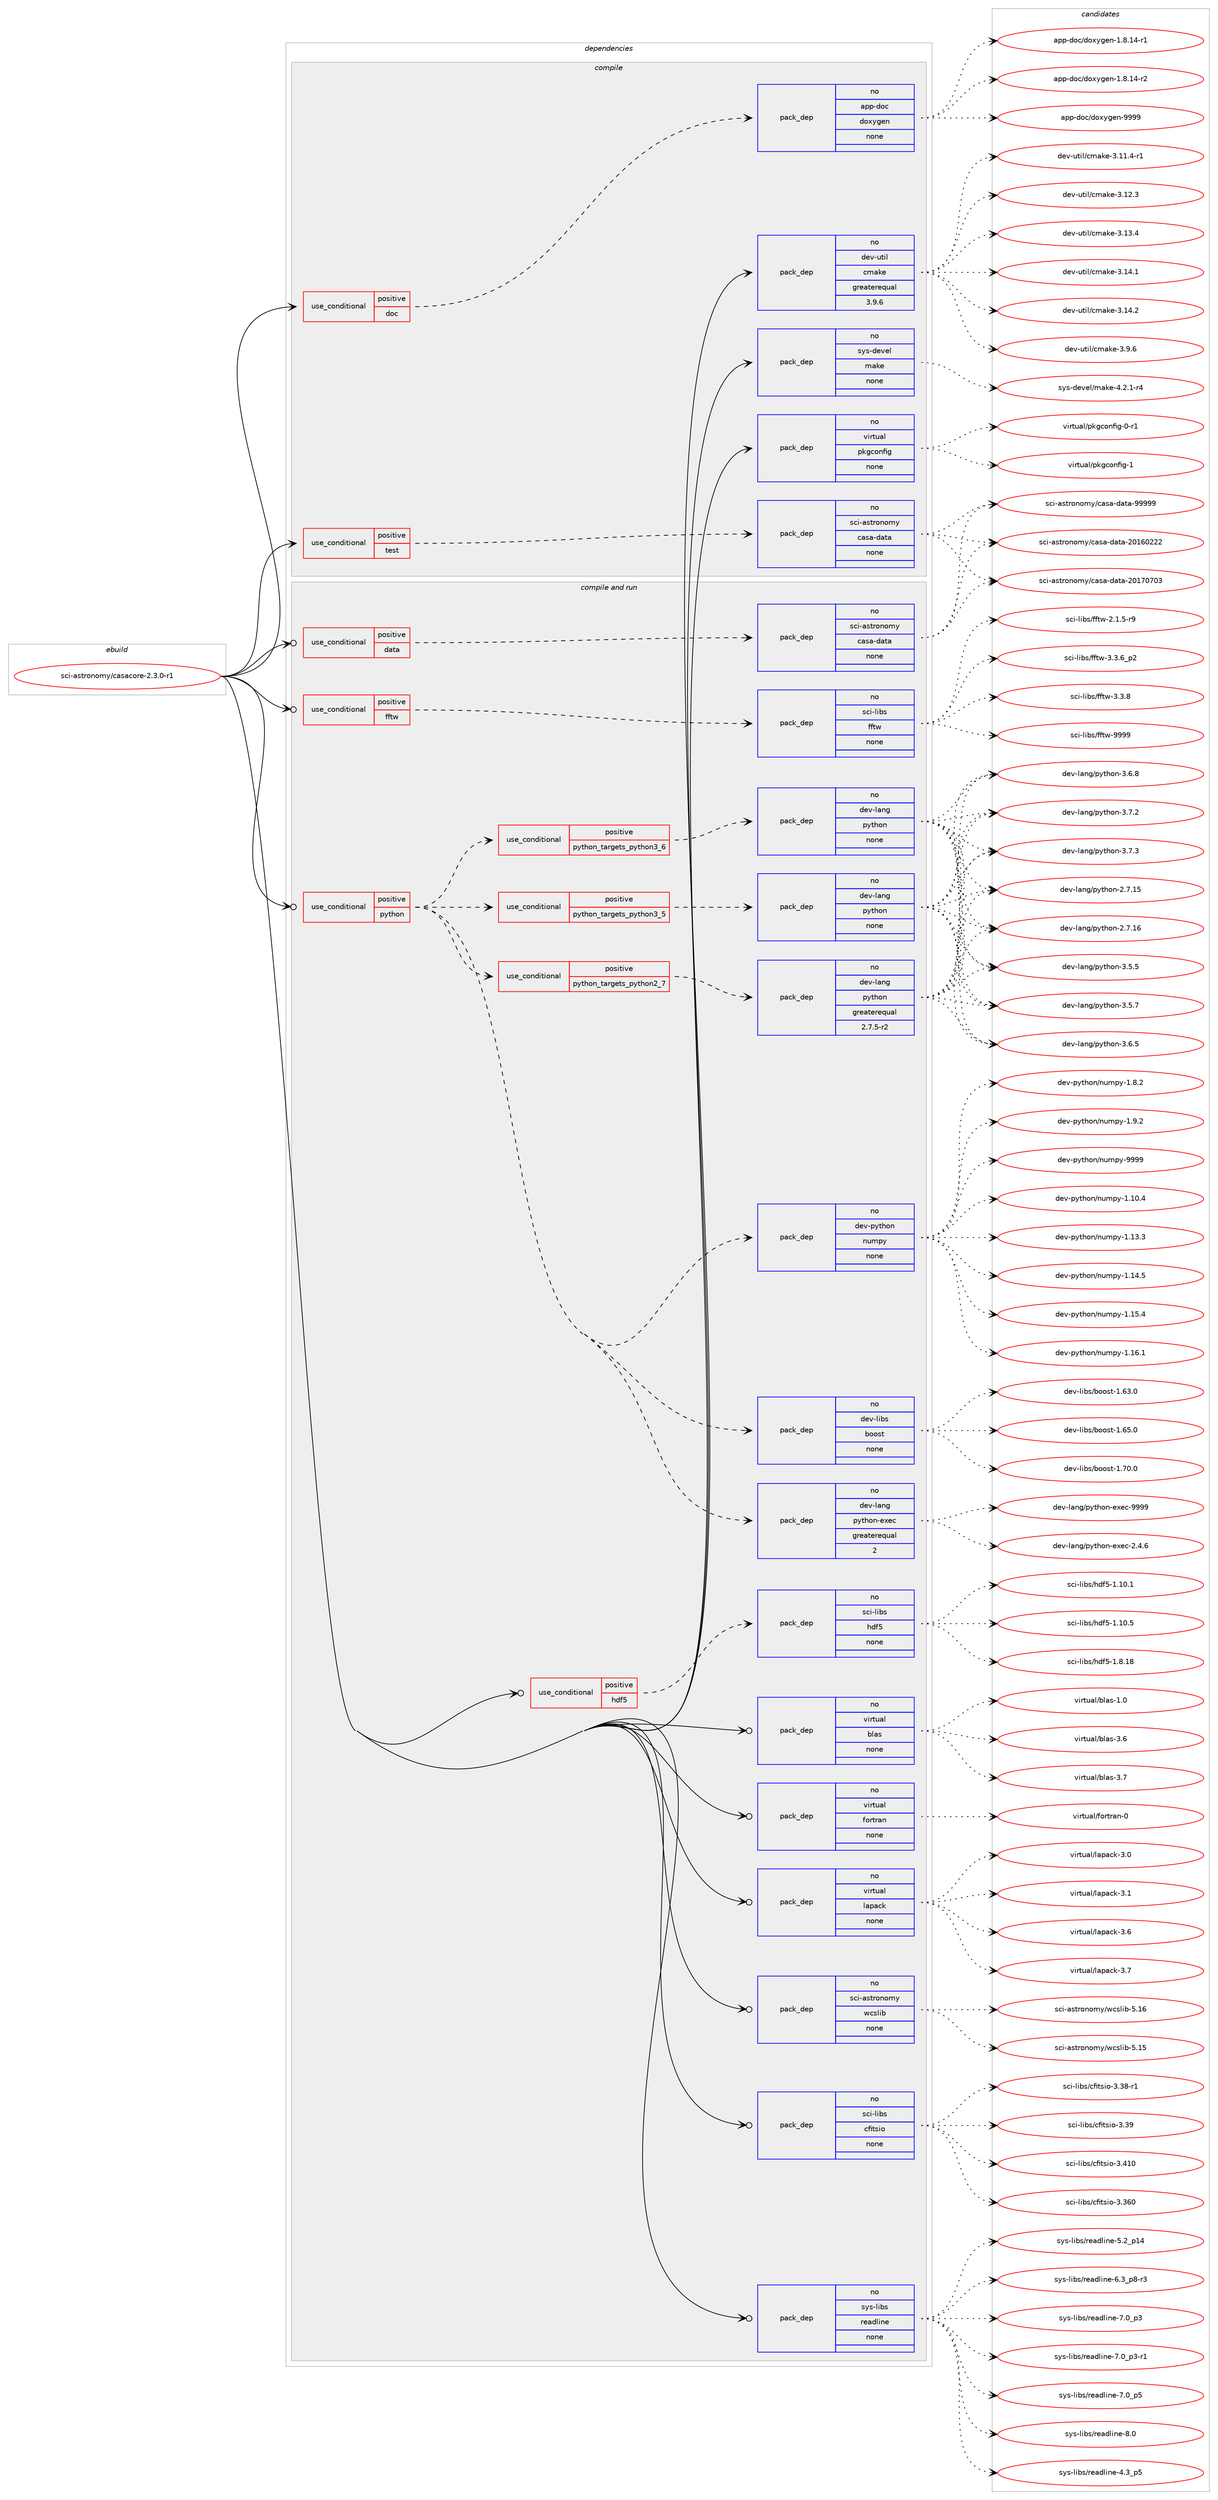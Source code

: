 digraph prolog {

# *************
# Graph options
# *************

newrank=true;
concentrate=true;
compound=true;
graph [rankdir=LR,fontname=Helvetica,fontsize=10,ranksep=1.5];#, ranksep=2.5, nodesep=0.2];
edge  [arrowhead=vee];
node  [fontname=Helvetica,fontsize=10];

# **********
# The ebuild
# **********

subgraph cluster_leftcol {
color=gray;
rank=same;
label=<<i>ebuild</i>>;
id [label="sci-astronomy/casacore-2.3.0-r1", color=red, width=4, href="../sci-astronomy/casacore-2.3.0-r1.svg"];
}

# ****************
# The dependencies
# ****************

subgraph cluster_midcol {
color=gray;
label=<<i>dependencies</i>>;
subgraph cluster_compile {
fillcolor="#eeeeee";
style=filled;
label=<<i>compile</i>>;
subgraph cond1194 {
dependency4735 [label=<<TABLE BORDER="0" CELLBORDER="1" CELLSPACING="0" CELLPADDING="4"><TR><TD ROWSPAN="3" CELLPADDING="10">use_conditional</TD></TR><TR><TD>positive</TD></TR><TR><TD>doc</TD></TR></TABLE>>, shape=none, color=red];
subgraph pack3468 {
dependency4736 [label=<<TABLE BORDER="0" CELLBORDER="1" CELLSPACING="0" CELLPADDING="4" WIDTH="220"><TR><TD ROWSPAN="6" CELLPADDING="30">pack_dep</TD></TR><TR><TD WIDTH="110">no</TD></TR><TR><TD>app-doc</TD></TR><TR><TD>doxygen</TD></TR><TR><TD>none</TD></TR><TR><TD></TD></TR></TABLE>>, shape=none, color=blue];
}
dependency4735:e -> dependency4736:w [weight=20,style="dashed",arrowhead="vee"];
}
id:e -> dependency4735:w [weight=20,style="solid",arrowhead="vee"];
subgraph cond1195 {
dependency4737 [label=<<TABLE BORDER="0" CELLBORDER="1" CELLSPACING="0" CELLPADDING="4"><TR><TD ROWSPAN="3" CELLPADDING="10">use_conditional</TD></TR><TR><TD>positive</TD></TR><TR><TD>test</TD></TR></TABLE>>, shape=none, color=red];
subgraph pack3469 {
dependency4738 [label=<<TABLE BORDER="0" CELLBORDER="1" CELLSPACING="0" CELLPADDING="4" WIDTH="220"><TR><TD ROWSPAN="6" CELLPADDING="30">pack_dep</TD></TR><TR><TD WIDTH="110">no</TD></TR><TR><TD>sci-astronomy</TD></TR><TR><TD>casa-data</TD></TR><TR><TD>none</TD></TR><TR><TD></TD></TR></TABLE>>, shape=none, color=blue];
}
dependency4737:e -> dependency4738:w [weight=20,style="dashed",arrowhead="vee"];
}
id:e -> dependency4737:w [weight=20,style="solid",arrowhead="vee"];
subgraph pack3470 {
dependency4739 [label=<<TABLE BORDER="0" CELLBORDER="1" CELLSPACING="0" CELLPADDING="4" WIDTH="220"><TR><TD ROWSPAN="6" CELLPADDING="30">pack_dep</TD></TR><TR><TD WIDTH="110">no</TD></TR><TR><TD>dev-util</TD></TR><TR><TD>cmake</TD></TR><TR><TD>greaterequal</TD></TR><TR><TD>3.9.6</TD></TR></TABLE>>, shape=none, color=blue];
}
id:e -> dependency4739:w [weight=20,style="solid",arrowhead="vee"];
subgraph pack3471 {
dependency4740 [label=<<TABLE BORDER="0" CELLBORDER="1" CELLSPACING="0" CELLPADDING="4" WIDTH="220"><TR><TD ROWSPAN="6" CELLPADDING="30">pack_dep</TD></TR><TR><TD WIDTH="110">no</TD></TR><TR><TD>sys-devel</TD></TR><TR><TD>make</TD></TR><TR><TD>none</TD></TR><TR><TD></TD></TR></TABLE>>, shape=none, color=blue];
}
id:e -> dependency4740:w [weight=20,style="solid",arrowhead="vee"];
subgraph pack3472 {
dependency4741 [label=<<TABLE BORDER="0" CELLBORDER="1" CELLSPACING="0" CELLPADDING="4" WIDTH="220"><TR><TD ROWSPAN="6" CELLPADDING="30">pack_dep</TD></TR><TR><TD WIDTH="110">no</TD></TR><TR><TD>virtual</TD></TR><TR><TD>pkgconfig</TD></TR><TR><TD>none</TD></TR><TR><TD></TD></TR></TABLE>>, shape=none, color=blue];
}
id:e -> dependency4741:w [weight=20,style="solid",arrowhead="vee"];
}
subgraph cluster_compileandrun {
fillcolor="#eeeeee";
style=filled;
label=<<i>compile and run</i>>;
subgraph cond1196 {
dependency4742 [label=<<TABLE BORDER="0" CELLBORDER="1" CELLSPACING="0" CELLPADDING="4"><TR><TD ROWSPAN="3" CELLPADDING="10">use_conditional</TD></TR><TR><TD>positive</TD></TR><TR><TD>data</TD></TR></TABLE>>, shape=none, color=red];
subgraph pack3473 {
dependency4743 [label=<<TABLE BORDER="0" CELLBORDER="1" CELLSPACING="0" CELLPADDING="4" WIDTH="220"><TR><TD ROWSPAN="6" CELLPADDING="30">pack_dep</TD></TR><TR><TD WIDTH="110">no</TD></TR><TR><TD>sci-astronomy</TD></TR><TR><TD>casa-data</TD></TR><TR><TD>none</TD></TR><TR><TD></TD></TR></TABLE>>, shape=none, color=blue];
}
dependency4742:e -> dependency4743:w [weight=20,style="dashed",arrowhead="vee"];
}
id:e -> dependency4742:w [weight=20,style="solid",arrowhead="odotvee"];
subgraph cond1197 {
dependency4744 [label=<<TABLE BORDER="0" CELLBORDER="1" CELLSPACING="0" CELLPADDING="4"><TR><TD ROWSPAN="3" CELLPADDING="10">use_conditional</TD></TR><TR><TD>positive</TD></TR><TR><TD>fftw</TD></TR></TABLE>>, shape=none, color=red];
subgraph pack3474 {
dependency4745 [label=<<TABLE BORDER="0" CELLBORDER="1" CELLSPACING="0" CELLPADDING="4" WIDTH="220"><TR><TD ROWSPAN="6" CELLPADDING="30">pack_dep</TD></TR><TR><TD WIDTH="110">no</TD></TR><TR><TD>sci-libs</TD></TR><TR><TD>fftw</TD></TR><TR><TD>none</TD></TR><TR><TD></TD></TR></TABLE>>, shape=none, color=blue];
}
dependency4744:e -> dependency4745:w [weight=20,style="dashed",arrowhead="vee"];
}
id:e -> dependency4744:w [weight=20,style="solid",arrowhead="odotvee"];
subgraph cond1198 {
dependency4746 [label=<<TABLE BORDER="0" CELLBORDER="1" CELLSPACING="0" CELLPADDING="4"><TR><TD ROWSPAN="3" CELLPADDING="10">use_conditional</TD></TR><TR><TD>positive</TD></TR><TR><TD>hdf5</TD></TR></TABLE>>, shape=none, color=red];
subgraph pack3475 {
dependency4747 [label=<<TABLE BORDER="0" CELLBORDER="1" CELLSPACING="0" CELLPADDING="4" WIDTH="220"><TR><TD ROWSPAN="6" CELLPADDING="30">pack_dep</TD></TR><TR><TD WIDTH="110">no</TD></TR><TR><TD>sci-libs</TD></TR><TR><TD>hdf5</TD></TR><TR><TD>none</TD></TR><TR><TD></TD></TR></TABLE>>, shape=none, color=blue];
}
dependency4746:e -> dependency4747:w [weight=20,style="dashed",arrowhead="vee"];
}
id:e -> dependency4746:w [weight=20,style="solid",arrowhead="odotvee"];
subgraph cond1199 {
dependency4748 [label=<<TABLE BORDER="0" CELLBORDER="1" CELLSPACING="0" CELLPADDING="4"><TR><TD ROWSPAN="3" CELLPADDING="10">use_conditional</TD></TR><TR><TD>positive</TD></TR><TR><TD>python</TD></TR></TABLE>>, shape=none, color=red];
subgraph cond1200 {
dependency4749 [label=<<TABLE BORDER="0" CELLBORDER="1" CELLSPACING="0" CELLPADDING="4"><TR><TD ROWSPAN="3" CELLPADDING="10">use_conditional</TD></TR><TR><TD>positive</TD></TR><TR><TD>python_targets_python2_7</TD></TR></TABLE>>, shape=none, color=red];
subgraph pack3476 {
dependency4750 [label=<<TABLE BORDER="0" CELLBORDER="1" CELLSPACING="0" CELLPADDING="4" WIDTH="220"><TR><TD ROWSPAN="6" CELLPADDING="30">pack_dep</TD></TR><TR><TD WIDTH="110">no</TD></TR><TR><TD>dev-lang</TD></TR><TR><TD>python</TD></TR><TR><TD>greaterequal</TD></TR><TR><TD>2.7.5-r2</TD></TR></TABLE>>, shape=none, color=blue];
}
dependency4749:e -> dependency4750:w [weight=20,style="dashed",arrowhead="vee"];
}
dependency4748:e -> dependency4749:w [weight=20,style="dashed",arrowhead="vee"];
subgraph cond1201 {
dependency4751 [label=<<TABLE BORDER="0" CELLBORDER="1" CELLSPACING="0" CELLPADDING="4"><TR><TD ROWSPAN="3" CELLPADDING="10">use_conditional</TD></TR><TR><TD>positive</TD></TR><TR><TD>python_targets_python3_5</TD></TR></TABLE>>, shape=none, color=red];
subgraph pack3477 {
dependency4752 [label=<<TABLE BORDER="0" CELLBORDER="1" CELLSPACING="0" CELLPADDING="4" WIDTH="220"><TR><TD ROWSPAN="6" CELLPADDING="30">pack_dep</TD></TR><TR><TD WIDTH="110">no</TD></TR><TR><TD>dev-lang</TD></TR><TR><TD>python</TD></TR><TR><TD>none</TD></TR><TR><TD></TD></TR></TABLE>>, shape=none, color=blue];
}
dependency4751:e -> dependency4752:w [weight=20,style="dashed",arrowhead="vee"];
}
dependency4748:e -> dependency4751:w [weight=20,style="dashed",arrowhead="vee"];
subgraph cond1202 {
dependency4753 [label=<<TABLE BORDER="0" CELLBORDER="1" CELLSPACING="0" CELLPADDING="4"><TR><TD ROWSPAN="3" CELLPADDING="10">use_conditional</TD></TR><TR><TD>positive</TD></TR><TR><TD>python_targets_python3_6</TD></TR></TABLE>>, shape=none, color=red];
subgraph pack3478 {
dependency4754 [label=<<TABLE BORDER="0" CELLBORDER="1" CELLSPACING="0" CELLPADDING="4" WIDTH="220"><TR><TD ROWSPAN="6" CELLPADDING="30">pack_dep</TD></TR><TR><TD WIDTH="110">no</TD></TR><TR><TD>dev-lang</TD></TR><TR><TD>python</TD></TR><TR><TD>none</TD></TR><TR><TD></TD></TR></TABLE>>, shape=none, color=blue];
}
dependency4753:e -> dependency4754:w [weight=20,style="dashed",arrowhead="vee"];
}
dependency4748:e -> dependency4753:w [weight=20,style="dashed",arrowhead="vee"];
subgraph pack3479 {
dependency4755 [label=<<TABLE BORDER="0" CELLBORDER="1" CELLSPACING="0" CELLPADDING="4" WIDTH="220"><TR><TD ROWSPAN="6" CELLPADDING="30">pack_dep</TD></TR><TR><TD WIDTH="110">no</TD></TR><TR><TD>dev-lang</TD></TR><TR><TD>python-exec</TD></TR><TR><TD>greaterequal</TD></TR><TR><TD>2</TD></TR></TABLE>>, shape=none, color=blue];
}
dependency4748:e -> dependency4755:w [weight=20,style="dashed",arrowhead="vee"];
subgraph pack3480 {
dependency4756 [label=<<TABLE BORDER="0" CELLBORDER="1" CELLSPACING="0" CELLPADDING="4" WIDTH="220"><TR><TD ROWSPAN="6" CELLPADDING="30">pack_dep</TD></TR><TR><TD WIDTH="110">no</TD></TR><TR><TD>dev-libs</TD></TR><TR><TD>boost</TD></TR><TR><TD>none</TD></TR><TR><TD></TD></TR></TABLE>>, shape=none, color=blue];
}
dependency4748:e -> dependency4756:w [weight=20,style="dashed",arrowhead="vee"];
subgraph pack3481 {
dependency4757 [label=<<TABLE BORDER="0" CELLBORDER="1" CELLSPACING="0" CELLPADDING="4" WIDTH="220"><TR><TD ROWSPAN="6" CELLPADDING="30">pack_dep</TD></TR><TR><TD WIDTH="110">no</TD></TR><TR><TD>dev-python</TD></TR><TR><TD>numpy</TD></TR><TR><TD>none</TD></TR><TR><TD></TD></TR></TABLE>>, shape=none, color=blue];
}
dependency4748:e -> dependency4757:w [weight=20,style="dashed",arrowhead="vee"];
}
id:e -> dependency4748:w [weight=20,style="solid",arrowhead="odotvee"];
subgraph pack3482 {
dependency4758 [label=<<TABLE BORDER="0" CELLBORDER="1" CELLSPACING="0" CELLPADDING="4" WIDTH="220"><TR><TD ROWSPAN="6" CELLPADDING="30">pack_dep</TD></TR><TR><TD WIDTH="110">no</TD></TR><TR><TD>sci-astronomy</TD></TR><TR><TD>wcslib</TD></TR><TR><TD>none</TD></TR><TR><TD></TD></TR></TABLE>>, shape=none, color=blue];
}
id:e -> dependency4758:w [weight=20,style="solid",arrowhead="odotvee"];
subgraph pack3483 {
dependency4759 [label=<<TABLE BORDER="0" CELLBORDER="1" CELLSPACING="0" CELLPADDING="4" WIDTH="220"><TR><TD ROWSPAN="6" CELLPADDING="30">pack_dep</TD></TR><TR><TD WIDTH="110">no</TD></TR><TR><TD>sci-libs</TD></TR><TR><TD>cfitsio</TD></TR><TR><TD>none</TD></TR><TR><TD></TD></TR></TABLE>>, shape=none, color=blue];
}
id:e -> dependency4759:w [weight=20,style="solid",arrowhead="odotvee"];
subgraph pack3484 {
dependency4760 [label=<<TABLE BORDER="0" CELLBORDER="1" CELLSPACING="0" CELLPADDING="4" WIDTH="220"><TR><TD ROWSPAN="6" CELLPADDING="30">pack_dep</TD></TR><TR><TD WIDTH="110">no</TD></TR><TR><TD>sys-libs</TD></TR><TR><TD>readline</TD></TR><TR><TD>none</TD></TR><TR><TD></TD></TR></TABLE>>, shape=none, color=blue];
}
id:e -> dependency4760:w [weight=20,style="solid",arrowhead="odotvee"];
subgraph pack3485 {
dependency4761 [label=<<TABLE BORDER="0" CELLBORDER="1" CELLSPACING="0" CELLPADDING="4" WIDTH="220"><TR><TD ROWSPAN="6" CELLPADDING="30">pack_dep</TD></TR><TR><TD WIDTH="110">no</TD></TR><TR><TD>virtual</TD></TR><TR><TD>blas</TD></TR><TR><TD>none</TD></TR><TR><TD></TD></TR></TABLE>>, shape=none, color=blue];
}
id:e -> dependency4761:w [weight=20,style="solid",arrowhead="odotvee"];
subgraph pack3486 {
dependency4762 [label=<<TABLE BORDER="0" CELLBORDER="1" CELLSPACING="0" CELLPADDING="4" WIDTH="220"><TR><TD ROWSPAN="6" CELLPADDING="30">pack_dep</TD></TR><TR><TD WIDTH="110">no</TD></TR><TR><TD>virtual</TD></TR><TR><TD>fortran</TD></TR><TR><TD>none</TD></TR><TR><TD></TD></TR></TABLE>>, shape=none, color=blue];
}
id:e -> dependency4762:w [weight=20,style="solid",arrowhead="odotvee"];
subgraph pack3487 {
dependency4763 [label=<<TABLE BORDER="0" CELLBORDER="1" CELLSPACING="0" CELLPADDING="4" WIDTH="220"><TR><TD ROWSPAN="6" CELLPADDING="30">pack_dep</TD></TR><TR><TD WIDTH="110">no</TD></TR><TR><TD>virtual</TD></TR><TR><TD>lapack</TD></TR><TR><TD>none</TD></TR><TR><TD></TD></TR></TABLE>>, shape=none, color=blue];
}
id:e -> dependency4763:w [weight=20,style="solid",arrowhead="odotvee"];
}
subgraph cluster_run {
fillcolor="#eeeeee";
style=filled;
label=<<i>run</i>>;
}
}

# **************
# The candidates
# **************

subgraph cluster_choices {
rank=same;
color=gray;
label=<<i>candidates</i>>;

subgraph choice3468 {
color=black;
nodesep=1;
choice97112112451001119947100111120121103101110454946564649524511449 [label="app-doc/doxygen-1.8.14-r1", color=red, width=4,href="../app-doc/doxygen-1.8.14-r1.svg"];
choice97112112451001119947100111120121103101110454946564649524511450 [label="app-doc/doxygen-1.8.14-r2", color=red, width=4,href="../app-doc/doxygen-1.8.14-r2.svg"];
choice971121124510011199471001111201211031011104557575757 [label="app-doc/doxygen-9999", color=red, width=4,href="../app-doc/doxygen-9999.svg"];
dependency4736:e -> choice97112112451001119947100111120121103101110454946564649524511449:w [style=dotted,weight="100"];
dependency4736:e -> choice97112112451001119947100111120121103101110454946564649524511450:w [style=dotted,weight="100"];
dependency4736:e -> choice971121124510011199471001111201211031011104557575757:w [style=dotted,weight="100"];
}
subgraph choice3469 {
color=black;
nodesep=1;
choice11599105459711511611411111011110912147999711597451009711697455048495448505050 [label="sci-astronomy/casa-data-20160222", color=red, width=4,href="../sci-astronomy/casa-data-20160222.svg"];
choice11599105459711511611411111011110912147999711597451009711697455048495548554851 [label="sci-astronomy/casa-data-20170703", color=red, width=4,href="../sci-astronomy/casa-data-20170703.svg"];
choice11599105459711511611411111011110912147999711597451009711697455757575757 [label="sci-astronomy/casa-data-99999", color=red, width=4,href="../sci-astronomy/casa-data-99999.svg"];
dependency4738:e -> choice11599105459711511611411111011110912147999711597451009711697455048495448505050:w [style=dotted,weight="100"];
dependency4738:e -> choice11599105459711511611411111011110912147999711597451009711697455048495548554851:w [style=dotted,weight="100"];
dependency4738:e -> choice11599105459711511611411111011110912147999711597451009711697455757575757:w [style=dotted,weight="100"];
}
subgraph choice3470 {
color=black;
nodesep=1;
choice10010111845117116105108479910997107101455146494946524511449 [label="dev-util/cmake-3.11.4-r1", color=red, width=4,href="../dev-util/cmake-3.11.4-r1.svg"];
choice1001011184511711610510847991099710710145514649504651 [label="dev-util/cmake-3.12.3", color=red, width=4,href="../dev-util/cmake-3.12.3.svg"];
choice1001011184511711610510847991099710710145514649514652 [label="dev-util/cmake-3.13.4", color=red, width=4,href="../dev-util/cmake-3.13.4.svg"];
choice1001011184511711610510847991099710710145514649524649 [label="dev-util/cmake-3.14.1", color=red, width=4,href="../dev-util/cmake-3.14.1.svg"];
choice1001011184511711610510847991099710710145514649524650 [label="dev-util/cmake-3.14.2", color=red, width=4,href="../dev-util/cmake-3.14.2.svg"];
choice10010111845117116105108479910997107101455146574654 [label="dev-util/cmake-3.9.6", color=red, width=4,href="../dev-util/cmake-3.9.6.svg"];
dependency4739:e -> choice10010111845117116105108479910997107101455146494946524511449:w [style=dotted,weight="100"];
dependency4739:e -> choice1001011184511711610510847991099710710145514649504651:w [style=dotted,weight="100"];
dependency4739:e -> choice1001011184511711610510847991099710710145514649514652:w [style=dotted,weight="100"];
dependency4739:e -> choice1001011184511711610510847991099710710145514649524649:w [style=dotted,weight="100"];
dependency4739:e -> choice1001011184511711610510847991099710710145514649524650:w [style=dotted,weight="100"];
dependency4739:e -> choice10010111845117116105108479910997107101455146574654:w [style=dotted,weight="100"];
}
subgraph choice3471 {
color=black;
nodesep=1;
choice1151211154510010111810110847109971071014552465046494511452 [label="sys-devel/make-4.2.1-r4", color=red, width=4,href="../sys-devel/make-4.2.1-r4.svg"];
dependency4740:e -> choice1151211154510010111810110847109971071014552465046494511452:w [style=dotted,weight="100"];
}
subgraph choice3472 {
color=black;
nodesep=1;
choice11810511411611797108471121071039911111010210510345484511449 [label="virtual/pkgconfig-0-r1", color=red, width=4,href="../virtual/pkgconfig-0-r1.svg"];
choice1181051141161179710847112107103991111101021051034549 [label="virtual/pkgconfig-1", color=red, width=4,href="../virtual/pkgconfig-1.svg"];
dependency4741:e -> choice11810511411611797108471121071039911111010210510345484511449:w [style=dotted,weight="100"];
dependency4741:e -> choice1181051141161179710847112107103991111101021051034549:w [style=dotted,weight="100"];
}
subgraph choice3473 {
color=black;
nodesep=1;
choice11599105459711511611411111011110912147999711597451009711697455048495448505050 [label="sci-astronomy/casa-data-20160222", color=red, width=4,href="../sci-astronomy/casa-data-20160222.svg"];
choice11599105459711511611411111011110912147999711597451009711697455048495548554851 [label="sci-astronomy/casa-data-20170703", color=red, width=4,href="../sci-astronomy/casa-data-20170703.svg"];
choice11599105459711511611411111011110912147999711597451009711697455757575757 [label="sci-astronomy/casa-data-99999", color=red, width=4,href="../sci-astronomy/casa-data-99999.svg"];
dependency4743:e -> choice11599105459711511611411111011110912147999711597451009711697455048495448505050:w [style=dotted,weight="100"];
dependency4743:e -> choice11599105459711511611411111011110912147999711597451009711697455048495548554851:w [style=dotted,weight="100"];
dependency4743:e -> choice11599105459711511611411111011110912147999711597451009711697455757575757:w [style=dotted,weight="100"];
}
subgraph choice3474 {
color=black;
nodesep=1;
choice115991054510810598115471021021161194550464946534511457 [label="sci-libs/fftw-2.1.5-r9", color=red, width=4,href="../sci-libs/fftw-2.1.5-r9.svg"];
choice115991054510810598115471021021161194551465146549511250 [label="sci-libs/fftw-3.3.6_p2", color=red, width=4,href="../sci-libs/fftw-3.3.6_p2.svg"];
choice11599105451081059811547102102116119455146514656 [label="sci-libs/fftw-3.3.8", color=red, width=4,href="../sci-libs/fftw-3.3.8.svg"];
choice115991054510810598115471021021161194557575757 [label="sci-libs/fftw-9999", color=red, width=4,href="../sci-libs/fftw-9999.svg"];
dependency4745:e -> choice115991054510810598115471021021161194550464946534511457:w [style=dotted,weight="100"];
dependency4745:e -> choice115991054510810598115471021021161194551465146549511250:w [style=dotted,weight="100"];
dependency4745:e -> choice11599105451081059811547102102116119455146514656:w [style=dotted,weight="100"];
dependency4745:e -> choice115991054510810598115471021021161194557575757:w [style=dotted,weight="100"];
}
subgraph choice3475 {
color=black;
nodesep=1;
choice115991054510810598115471041001025345494649484649 [label="sci-libs/hdf5-1.10.1", color=red, width=4,href="../sci-libs/hdf5-1.10.1.svg"];
choice115991054510810598115471041001025345494649484653 [label="sci-libs/hdf5-1.10.5", color=red, width=4,href="../sci-libs/hdf5-1.10.5.svg"];
choice115991054510810598115471041001025345494656464956 [label="sci-libs/hdf5-1.8.18", color=red, width=4,href="../sci-libs/hdf5-1.8.18.svg"];
dependency4747:e -> choice115991054510810598115471041001025345494649484649:w [style=dotted,weight="100"];
dependency4747:e -> choice115991054510810598115471041001025345494649484653:w [style=dotted,weight="100"];
dependency4747:e -> choice115991054510810598115471041001025345494656464956:w [style=dotted,weight="100"];
}
subgraph choice3476 {
color=black;
nodesep=1;
choice10010111845108971101034711212111610411111045504655464953 [label="dev-lang/python-2.7.15", color=red, width=4,href="../dev-lang/python-2.7.15.svg"];
choice10010111845108971101034711212111610411111045504655464954 [label="dev-lang/python-2.7.16", color=red, width=4,href="../dev-lang/python-2.7.16.svg"];
choice100101118451089711010347112121116104111110455146534653 [label="dev-lang/python-3.5.5", color=red, width=4,href="../dev-lang/python-3.5.5.svg"];
choice100101118451089711010347112121116104111110455146534655 [label="dev-lang/python-3.5.7", color=red, width=4,href="../dev-lang/python-3.5.7.svg"];
choice100101118451089711010347112121116104111110455146544653 [label="dev-lang/python-3.6.5", color=red, width=4,href="../dev-lang/python-3.6.5.svg"];
choice100101118451089711010347112121116104111110455146544656 [label="dev-lang/python-3.6.8", color=red, width=4,href="../dev-lang/python-3.6.8.svg"];
choice100101118451089711010347112121116104111110455146554650 [label="dev-lang/python-3.7.2", color=red, width=4,href="../dev-lang/python-3.7.2.svg"];
choice100101118451089711010347112121116104111110455146554651 [label="dev-lang/python-3.7.3", color=red, width=4,href="../dev-lang/python-3.7.3.svg"];
dependency4750:e -> choice10010111845108971101034711212111610411111045504655464953:w [style=dotted,weight="100"];
dependency4750:e -> choice10010111845108971101034711212111610411111045504655464954:w [style=dotted,weight="100"];
dependency4750:e -> choice100101118451089711010347112121116104111110455146534653:w [style=dotted,weight="100"];
dependency4750:e -> choice100101118451089711010347112121116104111110455146534655:w [style=dotted,weight="100"];
dependency4750:e -> choice100101118451089711010347112121116104111110455146544653:w [style=dotted,weight="100"];
dependency4750:e -> choice100101118451089711010347112121116104111110455146544656:w [style=dotted,weight="100"];
dependency4750:e -> choice100101118451089711010347112121116104111110455146554650:w [style=dotted,weight="100"];
dependency4750:e -> choice100101118451089711010347112121116104111110455146554651:w [style=dotted,weight="100"];
}
subgraph choice3477 {
color=black;
nodesep=1;
choice10010111845108971101034711212111610411111045504655464953 [label="dev-lang/python-2.7.15", color=red, width=4,href="../dev-lang/python-2.7.15.svg"];
choice10010111845108971101034711212111610411111045504655464954 [label="dev-lang/python-2.7.16", color=red, width=4,href="../dev-lang/python-2.7.16.svg"];
choice100101118451089711010347112121116104111110455146534653 [label="dev-lang/python-3.5.5", color=red, width=4,href="../dev-lang/python-3.5.5.svg"];
choice100101118451089711010347112121116104111110455146534655 [label="dev-lang/python-3.5.7", color=red, width=4,href="../dev-lang/python-3.5.7.svg"];
choice100101118451089711010347112121116104111110455146544653 [label="dev-lang/python-3.6.5", color=red, width=4,href="../dev-lang/python-3.6.5.svg"];
choice100101118451089711010347112121116104111110455146544656 [label="dev-lang/python-3.6.8", color=red, width=4,href="../dev-lang/python-3.6.8.svg"];
choice100101118451089711010347112121116104111110455146554650 [label="dev-lang/python-3.7.2", color=red, width=4,href="../dev-lang/python-3.7.2.svg"];
choice100101118451089711010347112121116104111110455146554651 [label="dev-lang/python-3.7.3", color=red, width=4,href="../dev-lang/python-3.7.3.svg"];
dependency4752:e -> choice10010111845108971101034711212111610411111045504655464953:w [style=dotted,weight="100"];
dependency4752:e -> choice10010111845108971101034711212111610411111045504655464954:w [style=dotted,weight="100"];
dependency4752:e -> choice100101118451089711010347112121116104111110455146534653:w [style=dotted,weight="100"];
dependency4752:e -> choice100101118451089711010347112121116104111110455146534655:w [style=dotted,weight="100"];
dependency4752:e -> choice100101118451089711010347112121116104111110455146544653:w [style=dotted,weight="100"];
dependency4752:e -> choice100101118451089711010347112121116104111110455146544656:w [style=dotted,weight="100"];
dependency4752:e -> choice100101118451089711010347112121116104111110455146554650:w [style=dotted,weight="100"];
dependency4752:e -> choice100101118451089711010347112121116104111110455146554651:w [style=dotted,weight="100"];
}
subgraph choice3478 {
color=black;
nodesep=1;
choice10010111845108971101034711212111610411111045504655464953 [label="dev-lang/python-2.7.15", color=red, width=4,href="../dev-lang/python-2.7.15.svg"];
choice10010111845108971101034711212111610411111045504655464954 [label="dev-lang/python-2.7.16", color=red, width=4,href="../dev-lang/python-2.7.16.svg"];
choice100101118451089711010347112121116104111110455146534653 [label="dev-lang/python-3.5.5", color=red, width=4,href="../dev-lang/python-3.5.5.svg"];
choice100101118451089711010347112121116104111110455146534655 [label="dev-lang/python-3.5.7", color=red, width=4,href="../dev-lang/python-3.5.7.svg"];
choice100101118451089711010347112121116104111110455146544653 [label="dev-lang/python-3.6.5", color=red, width=4,href="../dev-lang/python-3.6.5.svg"];
choice100101118451089711010347112121116104111110455146544656 [label="dev-lang/python-3.6.8", color=red, width=4,href="../dev-lang/python-3.6.8.svg"];
choice100101118451089711010347112121116104111110455146554650 [label="dev-lang/python-3.7.2", color=red, width=4,href="../dev-lang/python-3.7.2.svg"];
choice100101118451089711010347112121116104111110455146554651 [label="dev-lang/python-3.7.3", color=red, width=4,href="../dev-lang/python-3.7.3.svg"];
dependency4754:e -> choice10010111845108971101034711212111610411111045504655464953:w [style=dotted,weight="100"];
dependency4754:e -> choice10010111845108971101034711212111610411111045504655464954:w [style=dotted,weight="100"];
dependency4754:e -> choice100101118451089711010347112121116104111110455146534653:w [style=dotted,weight="100"];
dependency4754:e -> choice100101118451089711010347112121116104111110455146534655:w [style=dotted,weight="100"];
dependency4754:e -> choice100101118451089711010347112121116104111110455146544653:w [style=dotted,weight="100"];
dependency4754:e -> choice100101118451089711010347112121116104111110455146544656:w [style=dotted,weight="100"];
dependency4754:e -> choice100101118451089711010347112121116104111110455146554650:w [style=dotted,weight="100"];
dependency4754:e -> choice100101118451089711010347112121116104111110455146554651:w [style=dotted,weight="100"];
}
subgraph choice3479 {
color=black;
nodesep=1;
choice1001011184510897110103471121211161041111104510112010199455046524654 [label="dev-lang/python-exec-2.4.6", color=red, width=4,href="../dev-lang/python-exec-2.4.6.svg"];
choice10010111845108971101034711212111610411111045101120101994557575757 [label="dev-lang/python-exec-9999", color=red, width=4,href="../dev-lang/python-exec-9999.svg"];
dependency4755:e -> choice1001011184510897110103471121211161041111104510112010199455046524654:w [style=dotted,weight="100"];
dependency4755:e -> choice10010111845108971101034711212111610411111045101120101994557575757:w [style=dotted,weight="100"];
}
subgraph choice3480 {
color=black;
nodesep=1;
choice1001011184510810598115479811111111511645494654514648 [label="dev-libs/boost-1.63.0", color=red, width=4,href="../dev-libs/boost-1.63.0.svg"];
choice1001011184510810598115479811111111511645494654534648 [label="dev-libs/boost-1.65.0", color=red, width=4,href="../dev-libs/boost-1.65.0.svg"];
choice1001011184510810598115479811111111511645494655484648 [label="dev-libs/boost-1.70.0", color=red, width=4,href="../dev-libs/boost-1.70.0.svg"];
dependency4756:e -> choice1001011184510810598115479811111111511645494654514648:w [style=dotted,weight="100"];
dependency4756:e -> choice1001011184510810598115479811111111511645494654534648:w [style=dotted,weight="100"];
dependency4756:e -> choice1001011184510810598115479811111111511645494655484648:w [style=dotted,weight="100"];
}
subgraph choice3481 {
color=black;
nodesep=1;
choice100101118451121211161041111104711011710911212145494649484652 [label="dev-python/numpy-1.10.4", color=red, width=4,href="../dev-python/numpy-1.10.4.svg"];
choice100101118451121211161041111104711011710911212145494649514651 [label="dev-python/numpy-1.13.3", color=red, width=4,href="../dev-python/numpy-1.13.3.svg"];
choice100101118451121211161041111104711011710911212145494649524653 [label="dev-python/numpy-1.14.5", color=red, width=4,href="../dev-python/numpy-1.14.5.svg"];
choice100101118451121211161041111104711011710911212145494649534652 [label="dev-python/numpy-1.15.4", color=red, width=4,href="../dev-python/numpy-1.15.4.svg"];
choice100101118451121211161041111104711011710911212145494649544649 [label="dev-python/numpy-1.16.1", color=red, width=4,href="../dev-python/numpy-1.16.1.svg"];
choice1001011184511212111610411111047110117109112121454946564650 [label="dev-python/numpy-1.8.2", color=red, width=4,href="../dev-python/numpy-1.8.2.svg"];
choice1001011184511212111610411111047110117109112121454946574650 [label="dev-python/numpy-1.9.2", color=red, width=4,href="../dev-python/numpy-1.9.2.svg"];
choice10010111845112121116104111110471101171091121214557575757 [label="dev-python/numpy-9999", color=red, width=4,href="../dev-python/numpy-9999.svg"];
dependency4757:e -> choice100101118451121211161041111104711011710911212145494649484652:w [style=dotted,weight="100"];
dependency4757:e -> choice100101118451121211161041111104711011710911212145494649514651:w [style=dotted,weight="100"];
dependency4757:e -> choice100101118451121211161041111104711011710911212145494649524653:w [style=dotted,weight="100"];
dependency4757:e -> choice100101118451121211161041111104711011710911212145494649534652:w [style=dotted,weight="100"];
dependency4757:e -> choice100101118451121211161041111104711011710911212145494649544649:w [style=dotted,weight="100"];
dependency4757:e -> choice1001011184511212111610411111047110117109112121454946564650:w [style=dotted,weight="100"];
dependency4757:e -> choice1001011184511212111610411111047110117109112121454946574650:w [style=dotted,weight="100"];
dependency4757:e -> choice10010111845112121116104111110471101171091121214557575757:w [style=dotted,weight="100"];
}
subgraph choice3482 {
color=black;
nodesep=1;
choice1159910545971151161141111101111091214711999115108105984553464953 [label="sci-astronomy/wcslib-5.15", color=red, width=4,href="../sci-astronomy/wcslib-5.15.svg"];
choice1159910545971151161141111101111091214711999115108105984553464954 [label="sci-astronomy/wcslib-5.16", color=red, width=4,href="../sci-astronomy/wcslib-5.16.svg"];
dependency4758:e -> choice1159910545971151161141111101111091214711999115108105984553464953:w [style=dotted,weight="100"];
dependency4758:e -> choice1159910545971151161141111101111091214711999115108105984553464954:w [style=dotted,weight="100"];
}
subgraph choice3483 {
color=black;
nodesep=1;
choice1159910545108105981154799102105116115105111455146515448 [label="sci-libs/cfitsio-3.360", color=red, width=4,href="../sci-libs/cfitsio-3.360.svg"];
choice115991054510810598115479910210511611510511145514651564511449 [label="sci-libs/cfitsio-3.38-r1", color=red, width=4,href="../sci-libs/cfitsio-3.38-r1.svg"];
choice11599105451081059811547991021051161151051114551465157 [label="sci-libs/cfitsio-3.39", color=red, width=4,href="../sci-libs/cfitsio-3.39.svg"];
choice1159910545108105981154799102105116115105111455146524948 [label="sci-libs/cfitsio-3.410", color=red, width=4,href="../sci-libs/cfitsio-3.410.svg"];
dependency4759:e -> choice1159910545108105981154799102105116115105111455146515448:w [style=dotted,weight="100"];
dependency4759:e -> choice115991054510810598115479910210511611510511145514651564511449:w [style=dotted,weight="100"];
dependency4759:e -> choice11599105451081059811547991021051161151051114551465157:w [style=dotted,weight="100"];
dependency4759:e -> choice1159910545108105981154799102105116115105111455146524948:w [style=dotted,weight="100"];
}
subgraph choice3484 {
color=black;
nodesep=1;
choice11512111545108105981154711410197100108105110101455246519511253 [label="sys-libs/readline-4.3_p5", color=red, width=4,href="../sys-libs/readline-4.3_p5.svg"];
choice1151211154510810598115471141019710010810511010145534650951124952 [label="sys-libs/readline-5.2_p14", color=red, width=4,href="../sys-libs/readline-5.2_p14.svg"];
choice115121115451081059811547114101971001081051101014554465195112564511451 [label="sys-libs/readline-6.3_p8-r3", color=red, width=4,href="../sys-libs/readline-6.3_p8-r3.svg"];
choice11512111545108105981154711410197100108105110101455546489511251 [label="sys-libs/readline-7.0_p3", color=red, width=4,href="../sys-libs/readline-7.0_p3.svg"];
choice115121115451081059811547114101971001081051101014555464895112514511449 [label="sys-libs/readline-7.0_p3-r1", color=red, width=4,href="../sys-libs/readline-7.0_p3-r1.svg"];
choice11512111545108105981154711410197100108105110101455546489511253 [label="sys-libs/readline-7.0_p5", color=red, width=4,href="../sys-libs/readline-7.0_p5.svg"];
choice1151211154510810598115471141019710010810511010145564648 [label="sys-libs/readline-8.0", color=red, width=4,href="../sys-libs/readline-8.0.svg"];
dependency4760:e -> choice11512111545108105981154711410197100108105110101455246519511253:w [style=dotted,weight="100"];
dependency4760:e -> choice1151211154510810598115471141019710010810511010145534650951124952:w [style=dotted,weight="100"];
dependency4760:e -> choice115121115451081059811547114101971001081051101014554465195112564511451:w [style=dotted,weight="100"];
dependency4760:e -> choice11512111545108105981154711410197100108105110101455546489511251:w [style=dotted,weight="100"];
dependency4760:e -> choice115121115451081059811547114101971001081051101014555464895112514511449:w [style=dotted,weight="100"];
dependency4760:e -> choice11512111545108105981154711410197100108105110101455546489511253:w [style=dotted,weight="100"];
dependency4760:e -> choice1151211154510810598115471141019710010810511010145564648:w [style=dotted,weight="100"];
}
subgraph choice3485 {
color=black;
nodesep=1;
choice1181051141161179710847981089711545494648 [label="virtual/blas-1.0", color=red, width=4,href="../virtual/blas-1.0.svg"];
choice1181051141161179710847981089711545514654 [label="virtual/blas-3.6", color=red, width=4,href="../virtual/blas-3.6.svg"];
choice1181051141161179710847981089711545514655 [label="virtual/blas-3.7", color=red, width=4,href="../virtual/blas-3.7.svg"];
dependency4761:e -> choice1181051141161179710847981089711545494648:w [style=dotted,weight="100"];
dependency4761:e -> choice1181051141161179710847981089711545514654:w [style=dotted,weight="100"];
dependency4761:e -> choice1181051141161179710847981089711545514655:w [style=dotted,weight="100"];
}
subgraph choice3486 {
color=black;
nodesep=1;
choice1181051141161179710847102111114116114971104548 [label="virtual/fortran-0", color=red, width=4,href="../virtual/fortran-0.svg"];
dependency4762:e -> choice1181051141161179710847102111114116114971104548:w [style=dotted,weight="100"];
}
subgraph choice3487 {
color=black;
nodesep=1;
choice118105114116117971084710897112979910745514648 [label="virtual/lapack-3.0", color=red, width=4,href="../virtual/lapack-3.0.svg"];
choice118105114116117971084710897112979910745514649 [label="virtual/lapack-3.1", color=red, width=4,href="../virtual/lapack-3.1.svg"];
choice118105114116117971084710897112979910745514654 [label="virtual/lapack-3.6", color=red, width=4,href="../virtual/lapack-3.6.svg"];
choice118105114116117971084710897112979910745514655 [label="virtual/lapack-3.7", color=red, width=4,href="../virtual/lapack-3.7.svg"];
dependency4763:e -> choice118105114116117971084710897112979910745514648:w [style=dotted,weight="100"];
dependency4763:e -> choice118105114116117971084710897112979910745514649:w [style=dotted,weight="100"];
dependency4763:e -> choice118105114116117971084710897112979910745514654:w [style=dotted,weight="100"];
dependency4763:e -> choice118105114116117971084710897112979910745514655:w [style=dotted,weight="100"];
}
}

}
